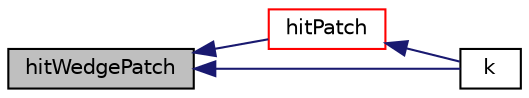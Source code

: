 digraph "hitWedgePatch"
{
  bgcolor="transparent";
  edge [fontname="Helvetica",fontsize="10",labelfontname="Helvetica",labelfontsize="10"];
  node [fontname="Helvetica",fontsize="10",shape=record];
  rankdir="LR";
  Node1 [label="hitWedgePatch",height=0.2,width=0.4,color="black", fillcolor="grey75", style="filled", fontcolor="black"];
  Node1 -> Node2 [dir="back",color="midnightblue",fontsize="10",style="solid",fontname="Helvetica"];
  Node2 [label="hitPatch",height=0.2,width=0.4,color="red",URL="$a02645.html#a4caf1bad861c1ac81a4479c6de40ec58",tooltip="Overridable function to handle the particle hitting a patch. "];
  Node2 -> Node3 [dir="back",color="midnightblue",fontsize="10",style="solid",fontname="Helvetica"];
  Node3 [label="k",height=0.2,width=0.4,color="black",URL="$a02645.html#ae8d32e946c0ca8f79aec3e62fad29dd7",tooltip="Transported label. "];
  Node1 -> Node3 [dir="back",color="midnightblue",fontsize="10",style="solid",fontname="Helvetica"];
}
